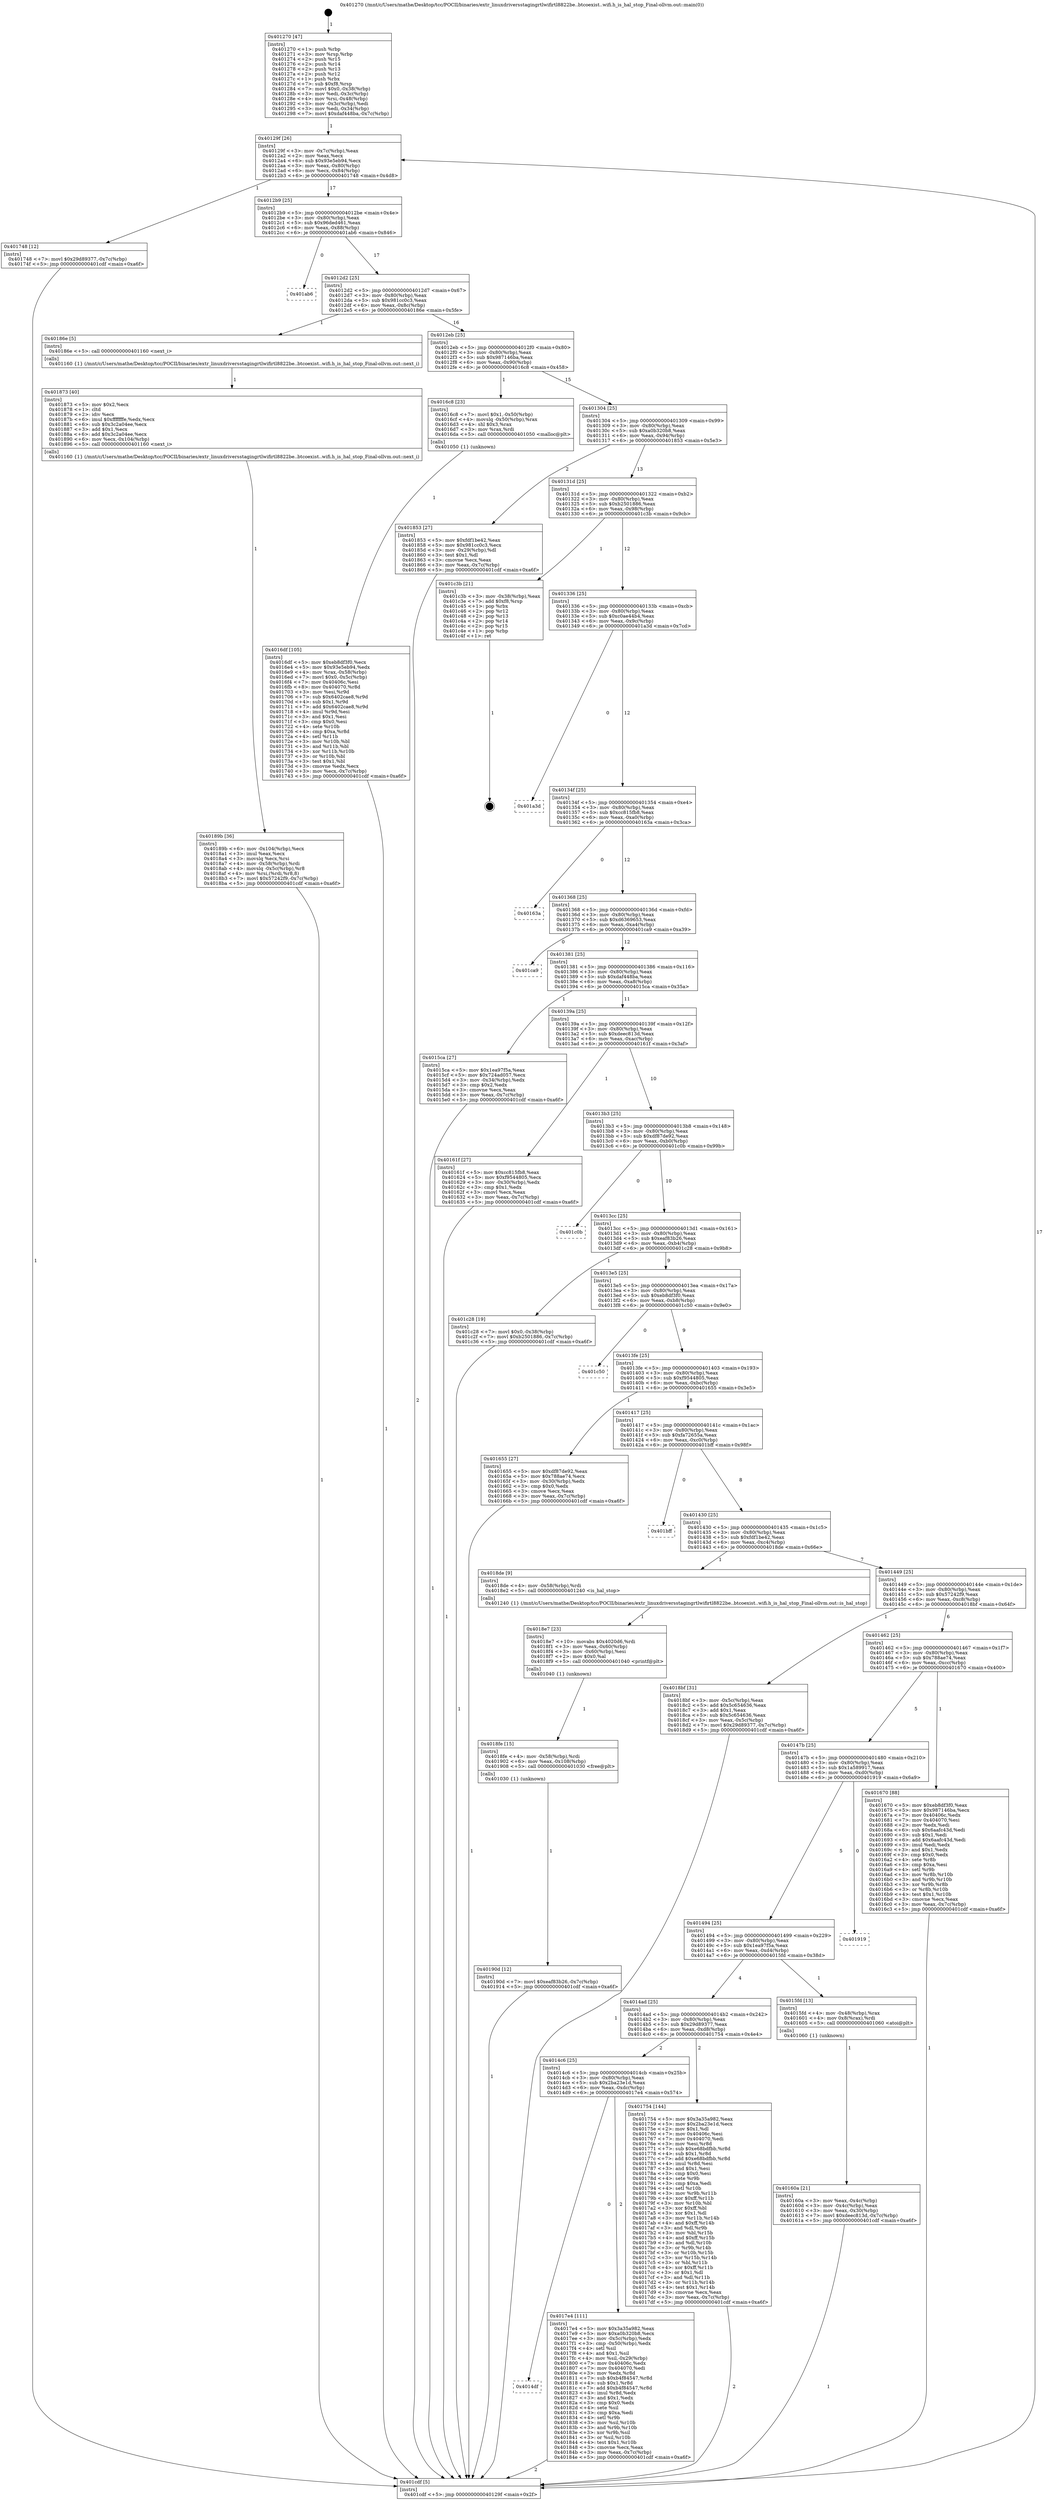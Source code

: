 digraph "0x401270" {
  label = "0x401270 (/mnt/c/Users/mathe/Desktop/tcc/POCII/binaries/extr_linuxdriversstagingrtlwifirtl8822be..btcoexist..wifi.h_is_hal_stop_Final-ollvm.out::main(0))"
  labelloc = "t"
  node[shape=record]

  Entry [label="",width=0.3,height=0.3,shape=circle,fillcolor=black,style=filled]
  "0x40129f" [label="{
     0x40129f [26]\l
     | [instrs]\l
     &nbsp;&nbsp;0x40129f \<+3\>: mov -0x7c(%rbp),%eax\l
     &nbsp;&nbsp;0x4012a2 \<+2\>: mov %eax,%ecx\l
     &nbsp;&nbsp;0x4012a4 \<+6\>: sub $0x93e5eb94,%ecx\l
     &nbsp;&nbsp;0x4012aa \<+3\>: mov %eax,-0x80(%rbp)\l
     &nbsp;&nbsp;0x4012ad \<+6\>: mov %ecx,-0x84(%rbp)\l
     &nbsp;&nbsp;0x4012b3 \<+6\>: je 0000000000401748 \<main+0x4d8\>\l
  }"]
  "0x401748" [label="{
     0x401748 [12]\l
     | [instrs]\l
     &nbsp;&nbsp;0x401748 \<+7\>: movl $0x29d89377,-0x7c(%rbp)\l
     &nbsp;&nbsp;0x40174f \<+5\>: jmp 0000000000401cdf \<main+0xa6f\>\l
  }"]
  "0x4012b9" [label="{
     0x4012b9 [25]\l
     | [instrs]\l
     &nbsp;&nbsp;0x4012b9 \<+5\>: jmp 00000000004012be \<main+0x4e\>\l
     &nbsp;&nbsp;0x4012be \<+3\>: mov -0x80(%rbp),%eax\l
     &nbsp;&nbsp;0x4012c1 \<+5\>: sub $0x96ded461,%eax\l
     &nbsp;&nbsp;0x4012c6 \<+6\>: mov %eax,-0x88(%rbp)\l
     &nbsp;&nbsp;0x4012cc \<+6\>: je 0000000000401ab6 \<main+0x846\>\l
  }"]
  Exit [label="",width=0.3,height=0.3,shape=circle,fillcolor=black,style=filled,peripheries=2]
  "0x401ab6" [label="{
     0x401ab6\l
  }", style=dashed]
  "0x4012d2" [label="{
     0x4012d2 [25]\l
     | [instrs]\l
     &nbsp;&nbsp;0x4012d2 \<+5\>: jmp 00000000004012d7 \<main+0x67\>\l
     &nbsp;&nbsp;0x4012d7 \<+3\>: mov -0x80(%rbp),%eax\l
     &nbsp;&nbsp;0x4012da \<+5\>: sub $0x981cc0c3,%eax\l
     &nbsp;&nbsp;0x4012df \<+6\>: mov %eax,-0x8c(%rbp)\l
     &nbsp;&nbsp;0x4012e5 \<+6\>: je 000000000040186e \<main+0x5fe\>\l
  }"]
  "0x40190d" [label="{
     0x40190d [12]\l
     | [instrs]\l
     &nbsp;&nbsp;0x40190d \<+7\>: movl $0xeaf83b26,-0x7c(%rbp)\l
     &nbsp;&nbsp;0x401914 \<+5\>: jmp 0000000000401cdf \<main+0xa6f\>\l
  }"]
  "0x40186e" [label="{
     0x40186e [5]\l
     | [instrs]\l
     &nbsp;&nbsp;0x40186e \<+5\>: call 0000000000401160 \<next_i\>\l
     | [calls]\l
     &nbsp;&nbsp;0x401160 \{1\} (/mnt/c/Users/mathe/Desktop/tcc/POCII/binaries/extr_linuxdriversstagingrtlwifirtl8822be..btcoexist..wifi.h_is_hal_stop_Final-ollvm.out::next_i)\l
  }"]
  "0x4012eb" [label="{
     0x4012eb [25]\l
     | [instrs]\l
     &nbsp;&nbsp;0x4012eb \<+5\>: jmp 00000000004012f0 \<main+0x80\>\l
     &nbsp;&nbsp;0x4012f0 \<+3\>: mov -0x80(%rbp),%eax\l
     &nbsp;&nbsp;0x4012f3 \<+5\>: sub $0x987146ba,%eax\l
     &nbsp;&nbsp;0x4012f8 \<+6\>: mov %eax,-0x90(%rbp)\l
     &nbsp;&nbsp;0x4012fe \<+6\>: je 00000000004016c8 \<main+0x458\>\l
  }"]
  "0x4018fe" [label="{
     0x4018fe [15]\l
     | [instrs]\l
     &nbsp;&nbsp;0x4018fe \<+4\>: mov -0x58(%rbp),%rdi\l
     &nbsp;&nbsp;0x401902 \<+6\>: mov %eax,-0x108(%rbp)\l
     &nbsp;&nbsp;0x401908 \<+5\>: call 0000000000401030 \<free@plt\>\l
     | [calls]\l
     &nbsp;&nbsp;0x401030 \{1\} (unknown)\l
  }"]
  "0x4016c8" [label="{
     0x4016c8 [23]\l
     | [instrs]\l
     &nbsp;&nbsp;0x4016c8 \<+7\>: movl $0x1,-0x50(%rbp)\l
     &nbsp;&nbsp;0x4016cf \<+4\>: movslq -0x50(%rbp),%rax\l
     &nbsp;&nbsp;0x4016d3 \<+4\>: shl $0x3,%rax\l
     &nbsp;&nbsp;0x4016d7 \<+3\>: mov %rax,%rdi\l
     &nbsp;&nbsp;0x4016da \<+5\>: call 0000000000401050 \<malloc@plt\>\l
     | [calls]\l
     &nbsp;&nbsp;0x401050 \{1\} (unknown)\l
  }"]
  "0x401304" [label="{
     0x401304 [25]\l
     | [instrs]\l
     &nbsp;&nbsp;0x401304 \<+5\>: jmp 0000000000401309 \<main+0x99\>\l
     &nbsp;&nbsp;0x401309 \<+3\>: mov -0x80(%rbp),%eax\l
     &nbsp;&nbsp;0x40130c \<+5\>: sub $0xa0b320b8,%eax\l
     &nbsp;&nbsp;0x401311 \<+6\>: mov %eax,-0x94(%rbp)\l
     &nbsp;&nbsp;0x401317 \<+6\>: je 0000000000401853 \<main+0x5e3\>\l
  }"]
  "0x4018e7" [label="{
     0x4018e7 [23]\l
     | [instrs]\l
     &nbsp;&nbsp;0x4018e7 \<+10\>: movabs $0x4020d6,%rdi\l
     &nbsp;&nbsp;0x4018f1 \<+3\>: mov %eax,-0x60(%rbp)\l
     &nbsp;&nbsp;0x4018f4 \<+3\>: mov -0x60(%rbp),%esi\l
     &nbsp;&nbsp;0x4018f7 \<+2\>: mov $0x0,%al\l
     &nbsp;&nbsp;0x4018f9 \<+5\>: call 0000000000401040 \<printf@plt\>\l
     | [calls]\l
     &nbsp;&nbsp;0x401040 \{1\} (unknown)\l
  }"]
  "0x401853" [label="{
     0x401853 [27]\l
     | [instrs]\l
     &nbsp;&nbsp;0x401853 \<+5\>: mov $0xfdf1be42,%eax\l
     &nbsp;&nbsp;0x401858 \<+5\>: mov $0x981cc0c3,%ecx\l
     &nbsp;&nbsp;0x40185d \<+3\>: mov -0x29(%rbp),%dl\l
     &nbsp;&nbsp;0x401860 \<+3\>: test $0x1,%dl\l
     &nbsp;&nbsp;0x401863 \<+3\>: cmovne %ecx,%eax\l
     &nbsp;&nbsp;0x401866 \<+3\>: mov %eax,-0x7c(%rbp)\l
     &nbsp;&nbsp;0x401869 \<+5\>: jmp 0000000000401cdf \<main+0xa6f\>\l
  }"]
  "0x40131d" [label="{
     0x40131d [25]\l
     | [instrs]\l
     &nbsp;&nbsp;0x40131d \<+5\>: jmp 0000000000401322 \<main+0xb2\>\l
     &nbsp;&nbsp;0x401322 \<+3\>: mov -0x80(%rbp),%eax\l
     &nbsp;&nbsp;0x401325 \<+5\>: sub $0xb2501886,%eax\l
     &nbsp;&nbsp;0x40132a \<+6\>: mov %eax,-0x98(%rbp)\l
     &nbsp;&nbsp;0x401330 \<+6\>: je 0000000000401c3b \<main+0x9cb\>\l
  }"]
  "0x40189b" [label="{
     0x40189b [36]\l
     | [instrs]\l
     &nbsp;&nbsp;0x40189b \<+6\>: mov -0x104(%rbp),%ecx\l
     &nbsp;&nbsp;0x4018a1 \<+3\>: imul %eax,%ecx\l
     &nbsp;&nbsp;0x4018a4 \<+3\>: movslq %ecx,%rsi\l
     &nbsp;&nbsp;0x4018a7 \<+4\>: mov -0x58(%rbp),%rdi\l
     &nbsp;&nbsp;0x4018ab \<+4\>: movslq -0x5c(%rbp),%r8\l
     &nbsp;&nbsp;0x4018af \<+4\>: mov %rsi,(%rdi,%r8,8)\l
     &nbsp;&nbsp;0x4018b3 \<+7\>: movl $0x57242f9,-0x7c(%rbp)\l
     &nbsp;&nbsp;0x4018ba \<+5\>: jmp 0000000000401cdf \<main+0xa6f\>\l
  }"]
  "0x401c3b" [label="{
     0x401c3b [21]\l
     | [instrs]\l
     &nbsp;&nbsp;0x401c3b \<+3\>: mov -0x38(%rbp),%eax\l
     &nbsp;&nbsp;0x401c3e \<+7\>: add $0xf8,%rsp\l
     &nbsp;&nbsp;0x401c45 \<+1\>: pop %rbx\l
     &nbsp;&nbsp;0x401c46 \<+2\>: pop %r12\l
     &nbsp;&nbsp;0x401c48 \<+2\>: pop %r13\l
     &nbsp;&nbsp;0x401c4a \<+2\>: pop %r14\l
     &nbsp;&nbsp;0x401c4c \<+2\>: pop %r15\l
     &nbsp;&nbsp;0x401c4e \<+1\>: pop %rbp\l
     &nbsp;&nbsp;0x401c4f \<+1\>: ret\l
  }"]
  "0x401336" [label="{
     0x401336 [25]\l
     | [instrs]\l
     &nbsp;&nbsp;0x401336 \<+5\>: jmp 000000000040133b \<main+0xcb\>\l
     &nbsp;&nbsp;0x40133b \<+3\>: mov -0x80(%rbp),%eax\l
     &nbsp;&nbsp;0x40133e \<+5\>: sub $0xc0ae44b4,%eax\l
     &nbsp;&nbsp;0x401343 \<+6\>: mov %eax,-0x9c(%rbp)\l
     &nbsp;&nbsp;0x401349 \<+6\>: je 0000000000401a3d \<main+0x7cd\>\l
  }"]
  "0x401873" [label="{
     0x401873 [40]\l
     | [instrs]\l
     &nbsp;&nbsp;0x401873 \<+5\>: mov $0x2,%ecx\l
     &nbsp;&nbsp;0x401878 \<+1\>: cltd\l
     &nbsp;&nbsp;0x401879 \<+2\>: idiv %ecx\l
     &nbsp;&nbsp;0x40187b \<+6\>: imul $0xfffffffe,%edx,%ecx\l
     &nbsp;&nbsp;0x401881 \<+6\>: sub $0x3c2a04ee,%ecx\l
     &nbsp;&nbsp;0x401887 \<+3\>: add $0x1,%ecx\l
     &nbsp;&nbsp;0x40188a \<+6\>: add $0x3c2a04ee,%ecx\l
     &nbsp;&nbsp;0x401890 \<+6\>: mov %ecx,-0x104(%rbp)\l
     &nbsp;&nbsp;0x401896 \<+5\>: call 0000000000401160 \<next_i\>\l
     | [calls]\l
     &nbsp;&nbsp;0x401160 \{1\} (/mnt/c/Users/mathe/Desktop/tcc/POCII/binaries/extr_linuxdriversstagingrtlwifirtl8822be..btcoexist..wifi.h_is_hal_stop_Final-ollvm.out::next_i)\l
  }"]
  "0x401a3d" [label="{
     0x401a3d\l
  }", style=dashed]
  "0x40134f" [label="{
     0x40134f [25]\l
     | [instrs]\l
     &nbsp;&nbsp;0x40134f \<+5\>: jmp 0000000000401354 \<main+0xe4\>\l
     &nbsp;&nbsp;0x401354 \<+3\>: mov -0x80(%rbp),%eax\l
     &nbsp;&nbsp;0x401357 \<+5\>: sub $0xcc815fb8,%eax\l
     &nbsp;&nbsp;0x40135c \<+6\>: mov %eax,-0xa0(%rbp)\l
     &nbsp;&nbsp;0x401362 \<+6\>: je 000000000040163a \<main+0x3ca\>\l
  }"]
  "0x4014df" [label="{
     0x4014df\l
  }", style=dashed]
  "0x40163a" [label="{
     0x40163a\l
  }", style=dashed]
  "0x401368" [label="{
     0x401368 [25]\l
     | [instrs]\l
     &nbsp;&nbsp;0x401368 \<+5\>: jmp 000000000040136d \<main+0xfd\>\l
     &nbsp;&nbsp;0x40136d \<+3\>: mov -0x80(%rbp),%eax\l
     &nbsp;&nbsp;0x401370 \<+5\>: sub $0xd6369653,%eax\l
     &nbsp;&nbsp;0x401375 \<+6\>: mov %eax,-0xa4(%rbp)\l
     &nbsp;&nbsp;0x40137b \<+6\>: je 0000000000401ca9 \<main+0xa39\>\l
  }"]
  "0x4017e4" [label="{
     0x4017e4 [111]\l
     | [instrs]\l
     &nbsp;&nbsp;0x4017e4 \<+5\>: mov $0x3a35a982,%eax\l
     &nbsp;&nbsp;0x4017e9 \<+5\>: mov $0xa0b320b8,%ecx\l
     &nbsp;&nbsp;0x4017ee \<+3\>: mov -0x5c(%rbp),%edx\l
     &nbsp;&nbsp;0x4017f1 \<+3\>: cmp -0x50(%rbp),%edx\l
     &nbsp;&nbsp;0x4017f4 \<+4\>: setl %sil\l
     &nbsp;&nbsp;0x4017f8 \<+4\>: and $0x1,%sil\l
     &nbsp;&nbsp;0x4017fc \<+4\>: mov %sil,-0x29(%rbp)\l
     &nbsp;&nbsp;0x401800 \<+7\>: mov 0x40406c,%edx\l
     &nbsp;&nbsp;0x401807 \<+7\>: mov 0x404070,%edi\l
     &nbsp;&nbsp;0x40180e \<+3\>: mov %edx,%r8d\l
     &nbsp;&nbsp;0x401811 \<+7\>: sub $0xb4f84547,%r8d\l
     &nbsp;&nbsp;0x401818 \<+4\>: sub $0x1,%r8d\l
     &nbsp;&nbsp;0x40181c \<+7\>: add $0xb4f84547,%r8d\l
     &nbsp;&nbsp;0x401823 \<+4\>: imul %r8d,%edx\l
     &nbsp;&nbsp;0x401827 \<+3\>: and $0x1,%edx\l
     &nbsp;&nbsp;0x40182a \<+3\>: cmp $0x0,%edx\l
     &nbsp;&nbsp;0x40182d \<+4\>: sete %sil\l
     &nbsp;&nbsp;0x401831 \<+3\>: cmp $0xa,%edi\l
     &nbsp;&nbsp;0x401834 \<+4\>: setl %r9b\l
     &nbsp;&nbsp;0x401838 \<+3\>: mov %sil,%r10b\l
     &nbsp;&nbsp;0x40183b \<+3\>: and %r9b,%r10b\l
     &nbsp;&nbsp;0x40183e \<+3\>: xor %r9b,%sil\l
     &nbsp;&nbsp;0x401841 \<+3\>: or %sil,%r10b\l
     &nbsp;&nbsp;0x401844 \<+4\>: test $0x1,%r10b\l
     &nbsp;&nbsp;0x401848 \<+3\>: cmovne %ecx,%eax\l
     &nbsp;&nbsp;0x40184b \<+3\>: mov %eax,-0x7c(%rbp)\l
     &nbsp;&nbsp;0x40184e \<+5\>: jmp 0000000000401cdf \<main+0xa6f\>\l
  }"]
  "0x401ca9" [label="{
     0x401ca9\l
  }", style=dashed]
  "0x401381" [label="{
     0x401381 [25]\l
     | [instrs]\l
     &nbsp;&nbsp;0x401381 \<+5\>: jmp 0000000000401386 \<main+0x116\>\l
     &nbsp;&nbsp;0x401386 \<+3\>: mov -0x80(%rbp),%eax\l
     &nbsp;&nbsp;0x401389 \<+5\>: sub $0xdaf448ba,%eax\l
     &nbsp;&nbsp;0x40138e \<+6\>: mov %eax,-0xa8(%rbp)\l
     &nbsp;&nbsp;0x401394 \<+6\>: je 00000000004015ca \<main+0x35a\>\l
  }"]
  "0x4014c6" [label="{
     0x4014c6 [25]\l
     | [instrs]\l
     &nbsp;&nbsp;0x4014c6 \<+5\>: jmp 00000000004014cb \<main+0x25b\>\l
     &nbsp;&nbsp;0x4014cb \<+3\>: mov -0x80(%rbp),%eax\l
     &nbsp;&nbsp;0x4014ce \<+5\>: sub $0x2ba23e1d,%eax\l
     &nbsp;&nbsp;0x4014d3 \<+6\>: mov %eax,-0xdc(%rbp)\l
     &nbsp;&nbsp;0x4014d9 \<+6\>: je 00000000004017e4 \<main+0x574\>\l
  }"]
  "0x4015ca" [label="{
     0x4015ca [27]\l
     | [instrs]\l
     &nbsp;&nbsp;0x4015ca \<+5\>: mov $0x1ea97f5a,%eax\l
     &nbsp;&nbsp;0x4015cf \<+5\>: mov $0x724ad057,%ecx\l
     &nbsp;&nbsp;0x4015d4 \<+3\>: mov -0x34(%rbp),%edx\l
     &nbsp;&nbsp;0x4015d7 \<+3\>: cmp $0x2,%edx\l
     &nbsp;&nbsp;0x4015da \<+3\>: cmovne %ecx,%eax\l
     &nbsp;&nbsp;0x4015dd \<+3\>: mov %eax,-0x7c(%rbp)\l
     &nbsp;&nbsp;0x4015e0 \<+5\>: jmp 0000000000401cdf \<main+0xa6f\>\l
  }"]
  "0x40139a" [label="{
     0x40139a [25]\l
     | [instrs]\l
     &nbsp;&nbsp;0x40139a \<+5\>: jmp 000000000040139f \<main+0x12f\>\l
     &nbsp;&nbsp;0x40139f \<+3\>: mov -0x80(%rbp),%eax\l
     &nbsp;&nbsp;0x4013a2 \<+5\>: sub $0xdeec813d,%eax\l
     &nbsp;&nbsp;0x4013a7 \<+6\>: mov %eax,-0xac(%rbp)\l
     &nbsp;&nbsp;0x4013ad \<+6\>: je 000000000040161f \<main+0x3af\>\l
  }"]
  "0x401cdf" [label="{
     0x401cdf [5]\l
     | [instrs]\l
     &nbsp;&nbsp;0x401cdf \<+5\>: jmp 000000000040129f \<main+0x2f\>\l
  }"]
  "0x401270" [label="{
     0x401270 [47]\l
     | [instrs]\l
     &nbsp;&nbsp;0x401270 \<+1\>: push %rbp\l
     &nbsp;&nbsp;0x401271 \<+3\>: mov %rsp,%rbp\l
     &nbsp;&nbsp;0x401274 \<+2\>: push %r15\l
     &nbsp;&nbsp;0x401276 \<+2\>: push %r14\l
     &nbsp;&nbsp;0x401278 \<+2\>: push %r13\l
     &nbsp;&nbsp;0x40127a \<+2\>: push %r12\l
     &nbsp;&nbsp;0x40127c \<+1\>: push %rbx\l
     &nbsp;&nbsp;0x40127d \<+7\>: sub $0xf8,%rsp\l
     &nbsp;&nbsp;0x401284 \<+7\>: movl $0x0,-0x38(%rbp)\l
     &nbsp;&nbsp;0x40128b \<+3\>: mov %edi,-0x3c(%rbp)\l
     &nbsp;&nbsp;0x40128e \<+4\>: mov %rsi,-0x48(%rbp)\l
     &nbsp;&nbsp;0x401292 \<+3\>: mov -0x3c(%rbp),%edi\l
     &nbsp;&nbsp;0x401295 \<+3\>: mov %edi,-0x34(%rbp)\l
     &nbsp;&nbsp;0x401298 \<+7\>: movl $0xdaf448ba,-0x7c(%rbp)\l
  }"]
  "0x401754" [label="{
     0x401754 [144]\l
     | [instrs]\l
     &nbsp;&nbsp;0x401754 \<+5\>: mov $0x3a35a982,%eax\l
     &nbsp;&nbsp;0x401759 \<+5\>: mov $0x2ba23e1d,%ecx\l
     &nbsp;&nbsp;0x40175e \<+2\>: mov $0x1,%dl\l
     &nbsp;&nbsp;0x401760 \<+7\>: mov 0x40406c,%esi\l
     &nbsp;&nbsp;0x401767 \<+7\>: mov 0x404070,%edi\l
     &nbsp;&nbsp;0x40176e \<+3\>: mov %esi,%r8d\l
     &nbsp;&nbsp;0x401771 \<+7\>: sub $0xe68bdfbb,%r8d\l
     &nbsp;&nbsp;0x401778 \<+4\>: sub $0x1,%r8d\l
     &nbsp;&nbsp;0x40177c \<+7\>: add $0xe68bdfbb,%r8d\l
     &nbsp;&nbsp;0x401783 \<+4\>: imul %r8d,%esi\l
     &nbsp;&nbsp;0x401787 \<+3\>: and $0x1,%esi\l
     &nbsp;&nbsp;0x40178a \<+3\>: cmp $0x0,%esi\l
     &nbsp;&nbsp;0x40178d \<+4\>: sete %r9b\l
     &nbsp;&nbsp;0x401791 \<+3\>: cmp $0xa,%edi\l
     &nbsp;&nbsp;0x401794 \<+4\>: setl %r10b\l
     &nbsp;&nbsp;0x401798 \<+3\>: mov %r9b,%r11b\l
     &nbsp;&nbsp;0x40179b \<+4\>: xor $0xff,%r11b\l
     &nbsp;&nbsp;0x40179f \<+3\>: mov %r10b,%bl\l
     &nbsp;&nbsp;0x4017a2 \<+3\>: xor $0xff,%bl\l
     &nbsp;&nbsp;0x4017a5 \<+3\>: xor $0x1,%dl\l
     &nbsp;&nbsp;0x4017a8 \<+3\>: mov %r11b,%r14b\l
     &nbsp;&nbsp;0x4017ab \<+4\>: and $0xff,%r14b\l
     &nbsp;&nbsp;0x4017af \<+3\>: and %dl,%r9b\l
     &nbsp;&nbsp;0x4017b2 \<+3\>: mov %bl,%r15b\l
     &nbsp;&nbsp;0x4017b5 \<+4\>: and $0xff,%r15b\l
     &nbsp;&nbsp;0x4017b9 \<+3\>: and %dl,%r10b\l
     &nbsp;&nbsp;0x4017bc \<+3\>: or %r9b,%r14b\l
     &nbsp;&nbsp;0x4017bf \<+3\>: or %r10b,%r15b\l
     &nbsp;&nbsp;0x4017c2 \<+3\>: xor %r15b,%r14b\l
     &nbsp;&nbsp;0x4017c5 \<+3\>: or %bl,%r11b\l
     &nbsp;&nbsp;0x4017c8 \<+4\>: xor $0xff,%r11b\l
     &nbsp;&nbsp;0x4017cc \<+3\>: or $0x1,%dl\l
     &nbsp;&nbsp;0x4017cf \<+3\>: and %dl,%r11b\l
     &nbsp;&nbsp;0x4017d2 \<+3\>: or %r11b,%r14b\l
     &nbsp;&nbsp;0x4017d5 \<+4\>: test $0x1,%r14b\l
     &nbsp;&nbsp;0x4017d9 \<+3\>: cmovne %ecx,%eax\l
     &nbsp;&nbsp;0x4017dc \<+3\>: mov %eax,-0x7c(%rbp)\l
     &nbsp;&nbsp;0x4017df \<+5\>: jmp 0000000000401cdf \<main+0xa6f\>\l
  }"]
  "0x40161f" [label="{
     0x40161f [27]\l
     | [instrs]\l
     &nbsp;&nbsp;0x40161f \<+5\>: mov $0xcc815fb8,%eax\l
     &nbsp;&nbsp;0x401624 \<+5\>: mov $0xf9544805,%ecx\l
     &nbsp;&nbsp;0x401629 \<+3\>: mov -0x30(%rbp),%edx\l
     &nbsp;&nbsp;0x40162c \<+3\>: cmp $0x1,%edx\l
     &nbsp;&nbsp;0x40162f \<+3\>: cmovl %ecx,%eax\l
     &nbsp;&nbsp;0x401632 \<+3\>: mov %eax,-0x7c(%rbp)\l
     &nbsp;&nbsp;0x401635 \<+5\>: jmp 0000000000401cdf \<main+0xa6f\>\l
  }"]
  "0x4013b3" [label="{
     0x4013b3 [25]\l
     | [instrs]\l
     &nbsp;&nbsp;0x4013b3 \<+5\>: jmp 00000000004013b8 \<main+0x148\>\l
     &nbsp;&nbsp;0x4013b8 \<+3\>: mov -0x80(%rbp),%eax\l
     &nbsp;&nbsp;0x4013bb \<+5\>: sub $0xdf87de92,%eax\l
     &nbsp;&nbsp;0x4013c0 \<+6\>: mov %eax,-0xb0(%rbp)\l
     &nbsp;&nbsp;0x4013c6 \<+6\>: je 0000000000401c0b \<main+0x99b\>\l
  }"]
  "0x4016df" [label="{
     0x4016df [105]\l
     | [instrs]\l
     &nbsp;&nbsp;0x4016df \<+5\>: mov $0xeb8df3f0,%ecx\l
     &nbsp;&nbsp;0x4016e4 \<+5\>: mov $0x93e5eb94,%edx\l
     &nbsp;&nbsp;0x4016e9 \<+4\>: mov %rax,-0x58(%rbp)\l
     &nbsp;&nbsp;0x4016ed \<+7\>: movl $0x0,-0x5c(%rbp)\l
     &nbsp;&nbsp;0x4016f4 \<+7\>: mov 0x40406c,%esi\l
     &nbsp;&nbsp;0x4016fb \<+8\>: mov 0x404070,%r8d\l
     &nbsp;&nbsp;0x401703 \<+3\>: mov %esi,%r9d\l
     &nbsp;&nbsp;0x401706 \<+7\>: sub $0x6402cae8,%r9d\l
     &nbsp;&nbsp;0x40170d \<+4\>: sub $0x1,%r9d\l
     &nbsp;&nbsp;0x401711 \<+7\>: add $0x6402cae8,%r9d\l
     &nbsp;&nbsp;0x401718 \<+4\>: imul %r9d,%esi\l
     &nbsp;&nbsp;0x40171c \<+3\>: and $0x1,%esi\l
     &nbsp;&nbsp;0x40171f \<+3\>: cmp $0x0,%esi\l
     &nbsp;&nbsp;0x401722 \<+4\>: sete %r10b\l
     &nbsp;&nbsp;0x401726 \<+4\>: cmp $0xa,%r8d\l
     &nbsp;&nbsp;0x40172a \<+4\>: setl %r11b\l
     &nbsp;&nbsp;0x40172e \<+3\>: mov %r10b,%bl\l
     &nbsp;&nbsp;0x401731 \<+3\>: and %r11b,%bl\l
     &nbsp;&nbsp;0x401734 \<+3\>: xor %r11b,%r10b\l
     &nbsp;&nbsp;0x401737 \<+3\>: or %r10b,%bl\l
     &nbsp;&nbsp;0x40173a \<+3\>: test $0x1,%bl\l
     &nbsp;&nbsp;0x40173d \<+3\>: cmovne %edx,%ecx\l
     &nbsp;&nbsp;0x401740 \<+3\>: mov %ecx,-0x7c(%rbp)\l
     &nbsp;&nbsp;0x401743 \<+5\>: jmp 0000000000401cdf \<main+0xa6f\>\l
  }"]
  "0x401c0b" [label="{
     0x401c0b\l
  }", style=dashed]
  "0x4013cc" [label="{
     0x4013cc [25]\l
     | [instrs]\l
     &nbsp;&nbsp;0x4013cc \<+5\>: jmp 00000000004013d1 \<main+0x161\>\l
     &nbsp;&nbsp;0x4013d1 \<+3\>: mov -0x80(%rbp),%eax\l
     &nbsp;&nbsp;0x4013d4 \<+5\>: sub $0xeaf83b26,%eax\l
     &nbsp;&nbsp;0x4013d9 \<+6\>: mov %eax,-0xb4(%rbp)\l
     &nbsp;&nbsp;0x4013df \<+6\>: je 0000000000401c28 \<main+0x9b8\>\l
  }"]
  "0x40160a" [label="{
     0x40160a [21]\l
     | [instrs]\l
     &nbsp;&nbsp;0x40160a \<+3\>: mov %eax,-0x4c(%rbp)\l
     &nbsp;&nbsp;0x40160d \<+3\>: mov -0x4c(%rbp),%eax\l
     &nbsp;&nbsp;0x401610 \<+3\>: mov %eax,-0x30(%rbp)\l
     &nbsp;&nbsp;0x401613 \<+7\>: movl $0xdeec813d,-0x7c(%rbp)\l
     &nbsp;&nbsp;0x40161a \<+5\>: jmp 0000000000401cdf \<main+0xa6f\>\l
  }"]
  "0x401c28" [label="{
     0x401c28 [19]\l
     | [instrs]\l
     &nbsp;&nbsp;0x401c28 \<+7\>: movl $0x0,-0x38(%rbp)\l
     &nbsp;&nbsp;0x401c2f \<+7\>: movl $0xb2501886,-0x7c(%rbp)\l
     &nbsp;&nbsp;0x401c36 \<+5\>: jmp 0000000000401cdf \<main+0xa6f\>\l
  }"]
  "0x4013e5" [label="{
     0x4013e5 [25]\l
     | [instrs]\l
     &nbsp;&nbsp;0x4013e5 \<+5\>: jmp 00000000004013ea \<main+0x17a\>\l
     &nbsp;&nbsp;0x4013ea \<+3\>: mov -0x80(%rbp),%eax\l
     &nbsp;&nbsp;0x4013ed \<+5\>: sub $0xeb8df3f0,%eax\l
     &nbsp;&nbsp;0x4013f2 \<+6\>: mov %eax,-0xb8(%rbp)\l
     &nbsp;&nbsp;0x4013f8 \<+6\>: je 0000000000401c50 \<main+0x9e0\>\l
  }"]
  "0x4014ad" [label="{
     0x4014ad [25]\l
     | [instrs]\l
     &nbsp;&nbsp;0x4014ad \<+5\>: jmp 00000000004014b2 \<main+0x242\>\l
     &nbsp;&nbsp;0x4014b2 \<+3\>: mov -0x80(%rbp),%eax\l
     &nbsp;&nbsp;0x4014b5 \<+5\>: sub $0x29d89377,%eax\l
     &nbsp;&nbsp;0x4014ba \<+6\>: mov %eax,-0xd8(%rbp)\l
     &nbsp;&nbsp;0x4014c0 \<+6\>: je 0000000000401754 \<main+0x4e4\>\l
  }"]
  "0x401c50" [label="{
     0x401c50\l
  }", style=dashed]
  "0x4013fe" [label="{
     0x4013fe [25]\l
     | [instrs]\l
     &nbsp;&nbsp;0x4013fe \<+5\>: jmp 0000000000401403 \<main+0x193\>\l
     &nbsp;&nbsp;0x401403 \<+3\>: mov -0x80(%rbp),%eax\l
     &nbsp;&nbsp;0x401406 \<+5\>: sub $0xf9544805,%eax\l
     &nbsp;&nbsp;0x40140b \<+6\>: mov %eax,-0xbc(%rbp)\l
     &nbsp;&nbsp;0x401411 \<+6\>: je 0000000000401655 \<main+0x3e5\>\l
  }"]
  "0x4015fd" [label="{
     0x4015fd [13]\l
     | [instrs]\l
     &nbsp;&nbsp;0x4015fd \<+4\>: mov -0x48(%rbp),%rax\l
     &nbsp;&nbsp;0x401601 \<+4\>: mov 0x8(%rax),%rdi\l
     &nbsp;&nbsp;0x401605 \<+5\>: call 0000000000401060 \<atoi@plt\>\l
     | [calls]\l
     &nbsp;&nbsp;0x401060 \{1\} (unknown)\l
  }"]
  "0x401655" [label="{
     0x401655 [27]\l
     | [instrs]\l
     &nbsp;&nbsp;0x401655 \<+5\>: mov $0xdf87de92,%eax\l
     &nbsp;&nbsp;0x40165a \<+5\>: mov $0x788ae74,%ecx\l
     &nbsp;&nbsp;0x40165f \<+3\>: mov -0x30(%rbp),%edx\l
     &nbsp;&nbsp;0x401662 \<+3\>: cmp $0x0,%edx\l
     &nbsp;&nbsp;0x401665 \<+3\>: cmove %ecx,%eax\l
     &nbsp;&nbsp;0x401668 \<+3\>: mov %eax,-0x7c(%rbp)\l
     &nbsp;&nbsp;0x40166b \<+5\>: jmp 0000000000401cdf \<main+0xa6f\>\l
  }"]
  "0x401417" [label="{
     0x401417 [25]\l
     | [instrs]\l
     &nbsp;&nbsp;0x401417 \<+5\>: jmp 000000000040141c \<main+0x1ac\>\l
     &nbsp;&nbsp;0x40141c \<+3\>: mov -0x80(%rbp),%eax\l
     &nbsp;&nbsp;0x40141f \<+5\>: sub $0xfa72655a,%eax\l
     &nbsp;&nbsp;0x401424 \<+6\>: mov %eax,-0xc0(%rbp)\l
     &nbsp;&nbsp;0x40142a \<+6\>: je 0000000000401bff \<main+0x98f\>\l
  }"]
  "0x401494" [label="{
     0x401494 [25]\l
     | [instrs]\l
     &nbsp;&nbsp;0x401494 \<+5\>: jmp 0000000000401499 \<main+0x229\>\l
     &nbsp;&nbsp;0x401499 \<+3\>: mov -0x80(%rbp),%eax\l
     &nbsp;&nbsp;0x40149c \<+5\>: sub $0x1ea97f5a,%eax\l
     &nbsp;&nbsp;0x4014a1 \<+6\>: mov %eax,-0xd4(%rbp)\l
     &nbsp;&nbsp;0x4014a7 \<+6\>: je 00000000004015fd \<main+0x38d\>\l
  }"]
  "0x401bff" [label="{
     0x401bff\l
  }", style=dashed]
  "0x401430" [label="{
     0x401430 [25]\l
     | [instrs]\l
     &nbsp;&nbsp;0x401430 \<+5\>: jmp 0000000000401435 \<main+0x1c5\>\l
     &nbsp;&nbsp;0x401435 \<+3\>: mov -0x80(%rbp),%eax\l
     &nbsp;&nbsp;0x401438 \<+5\>: sub $0xfdf1be42,%eax\l
     &nbsp;&nbsp;0x40143d \<+6\>: mov %eax,-0xc4(%rbp)\l
     &nbsp;&nbsp;0x401443 \<+6\>: je 00000000004018de \<main+0x66e\>\l
  }"]
  "0x401919" [label="{
     0x401919\l
  }", style=dashed]
  "0x4018de" [label="{
     0x4018de [9]\l
     | [instrs]\l
     &nbsp;&nbsp;0x4018de \<+4\>: mov -0x58(%rbp),%rdi\l
     &nbsp;&nbsp;0x4018e2 \<+5\>: call 0000000000401240 \<is_hal_stop\>\l
     | [calls]\l
     &nbsp;&nbsp;0x401240 \{1\} (/mnt/c/Users/mathe/Desktop/tcc/POCII/binaries/extr_linuxdriversstagingrtlwifirtl8822be..btcoexist..wifi.h_is_hal_stop_Final-ollvm.out::is_hal_stop)\l
  }"]
  "0x401449" [label="{
     0x401449 [25]\l
     | [instrs]\l
     &nbsp;&nbsp;0x401449 \<+5\>: jmp 000000000040144e \<main+0x1de\>\l
     &nbsp;&nbsp;0x40144e \<+3\>: mov -0x80(%rbp),%eax\l
     &nbsp;&nbsp;0x401451 \<+5\>: sub $0x57242f9,%eax\l
     &nbsp;&nbsp;0x401456 \<+6\>: mov %eax,-0xc8(%rbp)\l
     &nbsp;&nbsp;0x40145c \<+6\>: je 00000000004018bf \<main+0x64f\>\l
  }"]
  "0x40147b" [label="{
     0x40147b [25]\l
     | [instrs]\l
     &nbsp;&nbsp;0x40147b \<+5\>: jmp 0000000000401480 \<main+0x210\>\l
     &nbsp;&nbsp;0x401480 \<+3\>: mov -0x80(%rbp),%eax\l
     &nbsp;&nbsp;0x401483 \<+5\>: sub $0x1a589917,%eax\l
     &nbsp;&nbsp;0x401488 \<+6\>: mov %eax,-0xd0(%rbp)\l
     &nbsp;&nbsp;0x40148e \<+6\>: je 0000000000401919 \<main+0x6a9\>\l
  }"]
  "0x4018bf" [label="{
     0x4018bf [31]\l
     | [instrs]\l
     &nbsp;&nbsp;0x4018bf \<+3\>: mov -0x5c(%rbp),%eax\l
     &nbsp;&nbsp;0x4018c2 \<+5\>: add $0x5c654636,%eax\l
     &nbsp;&nbsp;0x4018c7 \<+3\>: add $0x1,%eax\l
     &nbsp;&nbsp;0x4018ca \<+5\>: sub $0x5c654636,%eax\l
     &nbsp;&nbsp;0x4018cf \<+3\>: mov %eax,-0x5c(%rbp)\l
     &nbsp;&nbsp;0x4018d2 \<+7\>: movl $0x29d89377,-0x7c(%rbp)\l
     &nbsp;&nbsp;0x4018d9 \<+5\>: jmp 0000000000401cdf \<main+0xa6f\>\l
  }"]
  "0x401462" [label="{
     0x401462 [25]\l
     | [instrs]\l
     &nbsp;&nbsp;0x401462 \<+5\>: jmp 0000000000401467 \<main+0x1f7\>\l
     &nbsp;&nbsp;0x401467 \<+3\>: mov -0x80(%rbp),%eax\l
     &nbsp;&nbsp;0x40146a \<+5\>: sub $0x788ae74,%eax\l
     &nbsp;&nbsp;0x40146f \<+6\>: mov %eax,-0xcc(%rbp)\l
     &nbsp;&nbsp;0x401475 \<+6\>: je 0000000000401670 \<main+0x400\>\l
  }"]
  "0x401670" [label="{
     0x401670 [88]\l
     | [instrs]\l
     &nbsp;&nbsp;0x401670 \<+5\>: mov $0xeb8df3f0,%eax\l
     &nbsp;&nbsp;0x401675 \<+5\>: mov $0x987146ba,%ecx\l
     &nbsp;&nbsp;0x40167a \<+7\>: mov 0x40406c,%edx\l
     &nbsp;&nbsp;0x401681 \<+7\>: mov 0x404070,%esi\l
     &nbsp;&nbsp;0x401688 \<+2\>: mov %edx,%edi\l
     &nbsp;&nbsp;0x40168a \<+6\>: sub $0x6aafc43d,%edi\l
     &nbsp;&nbsp;0x401690 \<+3\>: sub $0x1,%edi\l
     &nbsp;&nbsp;0x401693 \<+6\>: add $0x6aafc43d,%edi\l
     &nbsp;&nbsp;0x401699 \<+3\>: imul %edi,%edx\l
     &nbsp;&nbsp;0x40169c \<+3\>: and $0x1,%edx\l
     &nbsp;&nbsp;0x40169f \<+3\>: cmp $0x0,%edx\l
     &nbsp;&nbsp;0x4016a2 \<+4\>: sete %r8b\l
     &nbsp;&nbsp;0x4016a6 \<+3\>: cmp $0xa,%esi\l
     &nbsp;&nbsp;0x4016a9 \<+4\>: setl %r9b\l
     &nbsp;&nbsp;0x4016ad \<+3\>: mov %r8b,%r10b\l
     &nbsp;&nbsp;0x4016b0 \<+3\>: and %r9b,%r10b\l
     &nbsp;&nbsp;0x4016b3 \<+3\>: xor %r9b,%r8b\l
     &nbsp;&nbsp;0x4016b6 \<+3\>: or %r8b,%r10b\l
     &nbsp;&nbsp;0x4016b9 \<+4\>: test $0x1,%r10b\l
     &nbsp;&nbsp;0x4016bd \<+3\>: cmovne %ecx,%eax\l
     &nbsp;&nbsp;0x4016c0 \<+3\>: mov %eax,-0x7c(%rbp)\l
     &nbsp;&nbsp;0x4016c3 \<+5\>: jmp 0000000000401cdf \<main+0xa6f\>\l
  }"]
  Entry -> "0x401270" [label=" 1"]
  "0x40129f" -> "0x401748" [label=" 1"]
  "0x40129f" -> "0x4012b9" [label=" 17"]
  "0x401c3b" -> Exit [label=" 1"]
  "0x4012b9" -> "0x401ab6" [label=" 0"]
  "0x4012b9" -> "0x4012d2" [label=" 17"]
  "0x401c28" -> "0x401cdf" [label=" 1"]
  "0x4012d2" -> "0x40186e" [label=" 1"]
  "0x4012d2" -> "0x4012eb" [label=" 16"]
  "0x40190d" -> "0x401cdf" [label=" 1"]
  "0x4012eb" -> "0x4016c8" [label=" 1"]
  "0x4012eb" -> "0x401304" [label=" 15"]
  "0x4018fe" -> "0x40190d" [label=" 1"]
  "0x401304" -> "0x401853" [label=" 2"]
  "0x401304" -> "0x40131d" [label=" 13"]
  "0x4018e7" -> "0x4018fe" [label=" 1"]
  "0x40131d" -> "0x401c3b" [label=" 1"]
  "0x40131d" -> "0x401336" [label=" 12"]
  "0x4018de" -> "0x4018e7" [label=" 1"]
  "0x401336" -> "0x401a3d" [label=" 0"]
  "0x401336" -> "0x40134f" [label=" 12"]
  "0x4018bf" -> "0x401cdf" [label=" 1"]
  "0x40134f" -> "0x40163a" [label=" 0"]
  "0x40134f" -> "0x401368" [label=" 12"]
  "0x40189b" -> "0x401cdf" [label=" 1"]
  "0x401368" -> "0x401ca9" [label=" 0"]
  "0x401368" -> "0x401381" [label=" 12"]
  "0x401873" -> "0x40189b" [label=" 1"]
  "0x401381" -> "0x4015ca" [label=" 1"]
  "0x401381" -> "0x40139a" [label=" 11"]
  "0x4015ca" -> "0x401cdf" [label=" 1"]
  "0x401270" -> "0x40129f" [label=" 1"]
  "0x401cdf" -> "0x40129f" [label=" 17"]
  "0x401853" -> "0x401cdf" [label=" 2"]
  "0x40139a" -> "0x40161f" [label=" 1"]
  "0x40139a" -> "0x4013b3" [label=" 10"]
  "0x4017e4" -> "0x401cdf" [label=" 2"]
  "0x4013b3" -> "0x401c0b" [label=" 0"]
  "0x4013b3" -> "0x4013cc" [label=" 10"]
  "0x4014c6" -> "0x4017e4" [label=" 2"]
  "0x4013cc" -> "0x401c28" [label=" 1"]
  "0x4013cc" -> "0x4013e5" [label=" 9"]
  "0x40186e" -> "0x401873" [label=" 1"]
  "0x4013e5" -> "0x401c50" [label=" 0"]
  "0x4013e5" -> "0x4013fe" [label=" 9"]
  "0x401754" -> "0x401cdf" [label=" 2"]
  "0x4013fe" -> "0x401655" [label=" 1"]
  "0x4013fe" -> "0x401417" [label=" 8"]
  "0x4014ad" -> "0x4014c6" [label=" 2"]
  "0x401417" -> "0x401bff" [label=" 0"]
  "0x401417" -> "0x401430" [label=" 8"]
  "0x4014c6" -> "0x4014df" [label=" 0"]
  "0x401430" -> "0x4018de" [label=" 1"]
  "0x401430" -> "0x401449" [label=" 7"]
  "0x401748" -> "0x401cdf" [label=" 1"]
  "0x401449" -> "0x4018bf" [label=" 1"]
  "0x401449" -> "0x401462" [label=" 6"]
  "0x4016c8" -> "0x4016df" [label=" 1"]
  "0x401462" -> "0x401670" [label=" 1"]
  "0x401462" -> "0x40147b" [label=" 5"]
  "0x4016df" -> "0x401cdf" [label=" 1"]
  "0x40147b" -> "0x401919" [label=" 0"]
  "0x40147b" -> "0x401494" [label=" 5"]
  "0x4014ad" -> "0x401754" [label=" 2"]
  "0x401494" -> "0x4015fd" [label=" 1"]
  "0x401494" -> "0x4014ad" [label=" 4"]
  "0x4015fd" -> "0x40160a" [label=" 1"]
  "0x40160a" -> "0x401cdf" [label=" 1"]
  "0x40161f" -> "0x401cdf" [label=" 1"]
  "0x401655" -> "0x401cdf" [label=" 1"]
  "0x401670" -> "0x401cdf" [label=" 1"]
}
